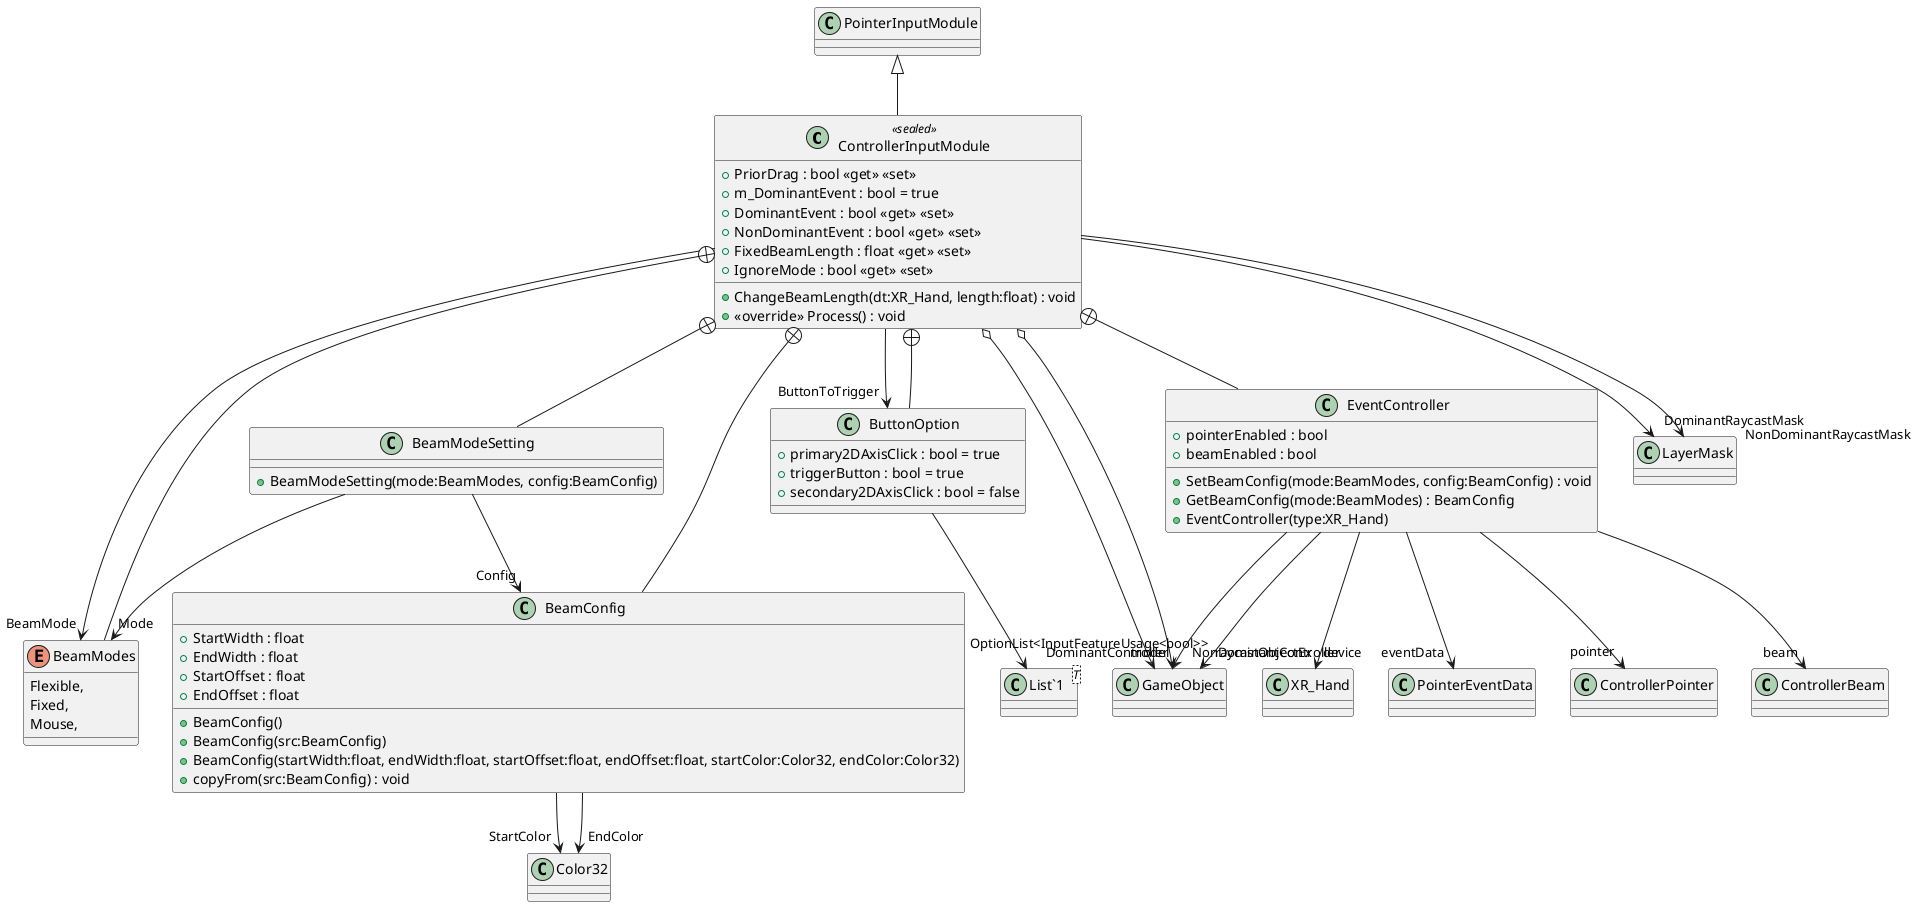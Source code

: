 @startuml
class ControllerInputModule <<sealed>> {
    + PriorDrag : bool <<get>> <<set>>
    + m_DominantEvent : bool = true
    + DominantEvent : bool <<get>> <<set>>
    + NonDominantEvent : bool <<get>> <<set>>
    + FixedBeamLength : float <<get>> <<set>>
    + IgnoreMode : bool <<get>> <<set>>
    + ChangeBeamLength(dt:XR_Hand, length:float) : void
    + <<override>> Process() : void
}
enum BeamModes {
    Flexible,
    Fixed,
    Mouse,
}
class ButtonOption {
    + primary2DAxisClick : bool = true
    + triggerButton : bool = true
    + secondary2DAxisClick : bool = false
}
class BeamConfig {
    + StartWidth : float
    + EndWidth : float
    + StartOffset : float
    + EndOffset : float
    + BeamConfig()
    + BeamConfig(src:BeamConfig)
    + BeamConfig(startWidth:float, endWidth:float, startOffset:float, endOffset:float, startColor:Color32, endColor:Color32)
    + copyFrom(src:BeamConfig) : void
}
class BeamModeSetting {
    + BeamModeSetting(mode:BeamModes, config:BeamConfig)
}
class EventController {
    + pointerEnabled : bool
    + beamEnabled : bool
    + SetBeamConfig(mode:BeamModes, config:BeamConfig) : void
    + GetBeamConfig(mode:BeamModes) : BeamConfig
    + EventController(type:XR_Hand)
}
class "List`1"<T> {
}
PointerInputModule <|-- ControllerInputModule
ControllerInputModule --> "BeamMode" BeamModes
ControllerInputModule --> "DominantRaycastMask" LayerMask
ControllerInputModule --> "NonDominantRaycastMask" LayerMask
ControllerInputModule --> "ButtonToTrigger" ButtonOption
ControllerInputModule o-> "DominantController" GameObject
ControllerInputModule o-> "NonDominantController" GameObject
ControllerInputModule +-- BeamModes
ControllerInputModule +-- ButtonOption
ButtonOption --> "OptionList<InputFeatureUsage<bool>>" "List`1"
ControllerInputModule +-- BeamConfig
BeamConfig --> "StartColor" Color32
BeamConfig --> "EndColor" Color32
ControllerInputModule +-- BeamModeSetting
BeamModeSetting --> "Mode" BeamModes
BeamModeSetting --> "Config" BeamConfig
ControllerInputModule +-- EventController
EventController --> "device" XR_Hand
EventController --> "model" GameObject
EventController --> "raycastObjectEx" GameObject
EventController --> "eventData" PointerEventData
EventController --> "pointer" ControllerPointer
EventController --> "beam" ControllerBeam
@enduml

